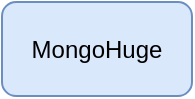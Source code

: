 <mxfile version="20.2.3" type="github">
  <diagram id="8otQLcGt8FNEt5Ys178s" name="第 1 页">
    <mxGraphModel dx="783" dy="414" grid="0" gridSize="10" guides="1" tooltips="1" connect="1" arrows="1" fold="1" page="1" pageScale="1" pageWidth="827" pageHeight="1169" math="0" shadow="0">
      <root>
        <mxCell id="0" />
        <mxCell id="1" parent="0" />
        <mxCell id="aqwmHBOElVPfrlmW572e-4" value="MongoHuge" style="text;html=1;align=center;verticalAlign=middle;whiteSpace=wrap;rounded=1;strokeColor=#6c8ebf;fillColor=#dae8fc;" parent="1" vertex="1">
          <mxGeometry x="84" y="176" width="95" height="47" as="geometry" />
        </mxCell>
      </root>
    </mxGraphModel>
  </diagram>
</mxfile>
